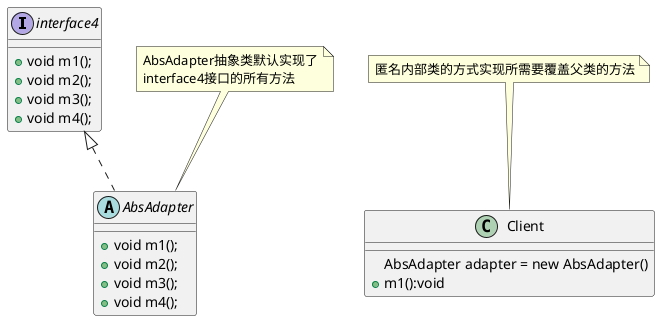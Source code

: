 @startuml
'https://plantuml.com/class-diagram

interface interface4 {
    +void m1();
    +void m2();
    +void m3();
    +void m4();
}
abstract class AbsAdapter implements interface4 {
    +void m1();
    +void m2();
    +void m3();
    +void m4();
}
note top of AbsAdapter : AbsAdapter抽象类默认实现了\ninterface4接口的所有方法

class Client{
AbsAdapter adapter = new AbsAdapter()
+m1():void
}
note top of Client : 匿名内部类的方式实现所需要覆盖父类的方法




@enduml
